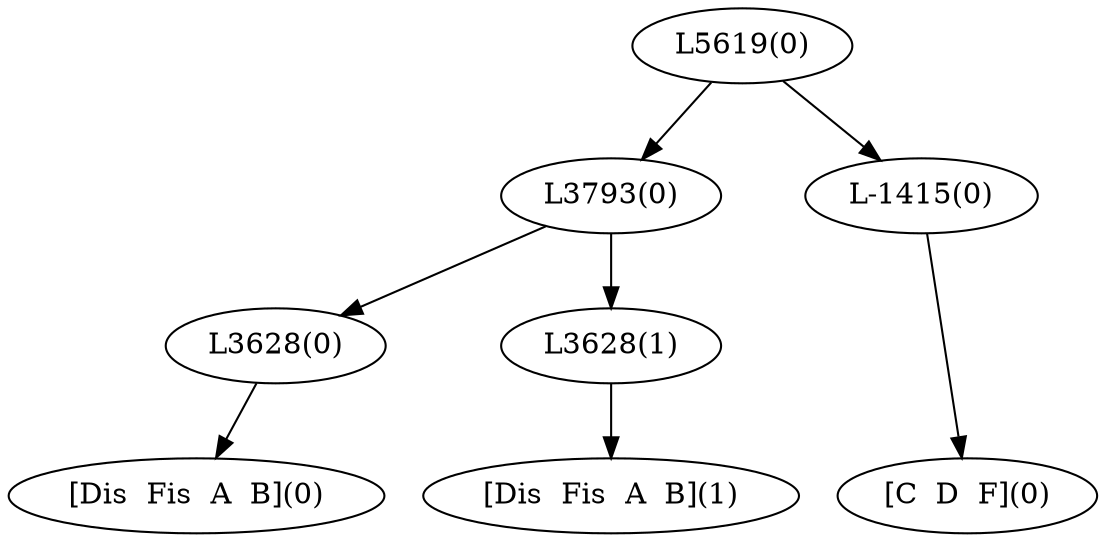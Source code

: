 digraph sample{
"L3628(0)"->"[Dis  Fis  A  B](0)"
"L3628(1)"->"[Dis  Fis  A  B](1)"
"L3793(0)"->"L3628(0)"
"L3793(0)"->"L3628(1)"
"L-1415(0)"->"[C  D  F](0)"
"L5619(0)"->"L3793(0)"
"L5619(0)"->"L-1415(0)"
{rank = min; "L5619(0)"}
{rank = same; "L3793(0)"; "L-1415(0)";}
{rank = same; "L3628(0)"; "L3628(1)";}
{rank = max; "[C  D  F](0)"; "[Dis  Fis  A  B](0)"; "[Dis  Fis  A  B](1)";}
}